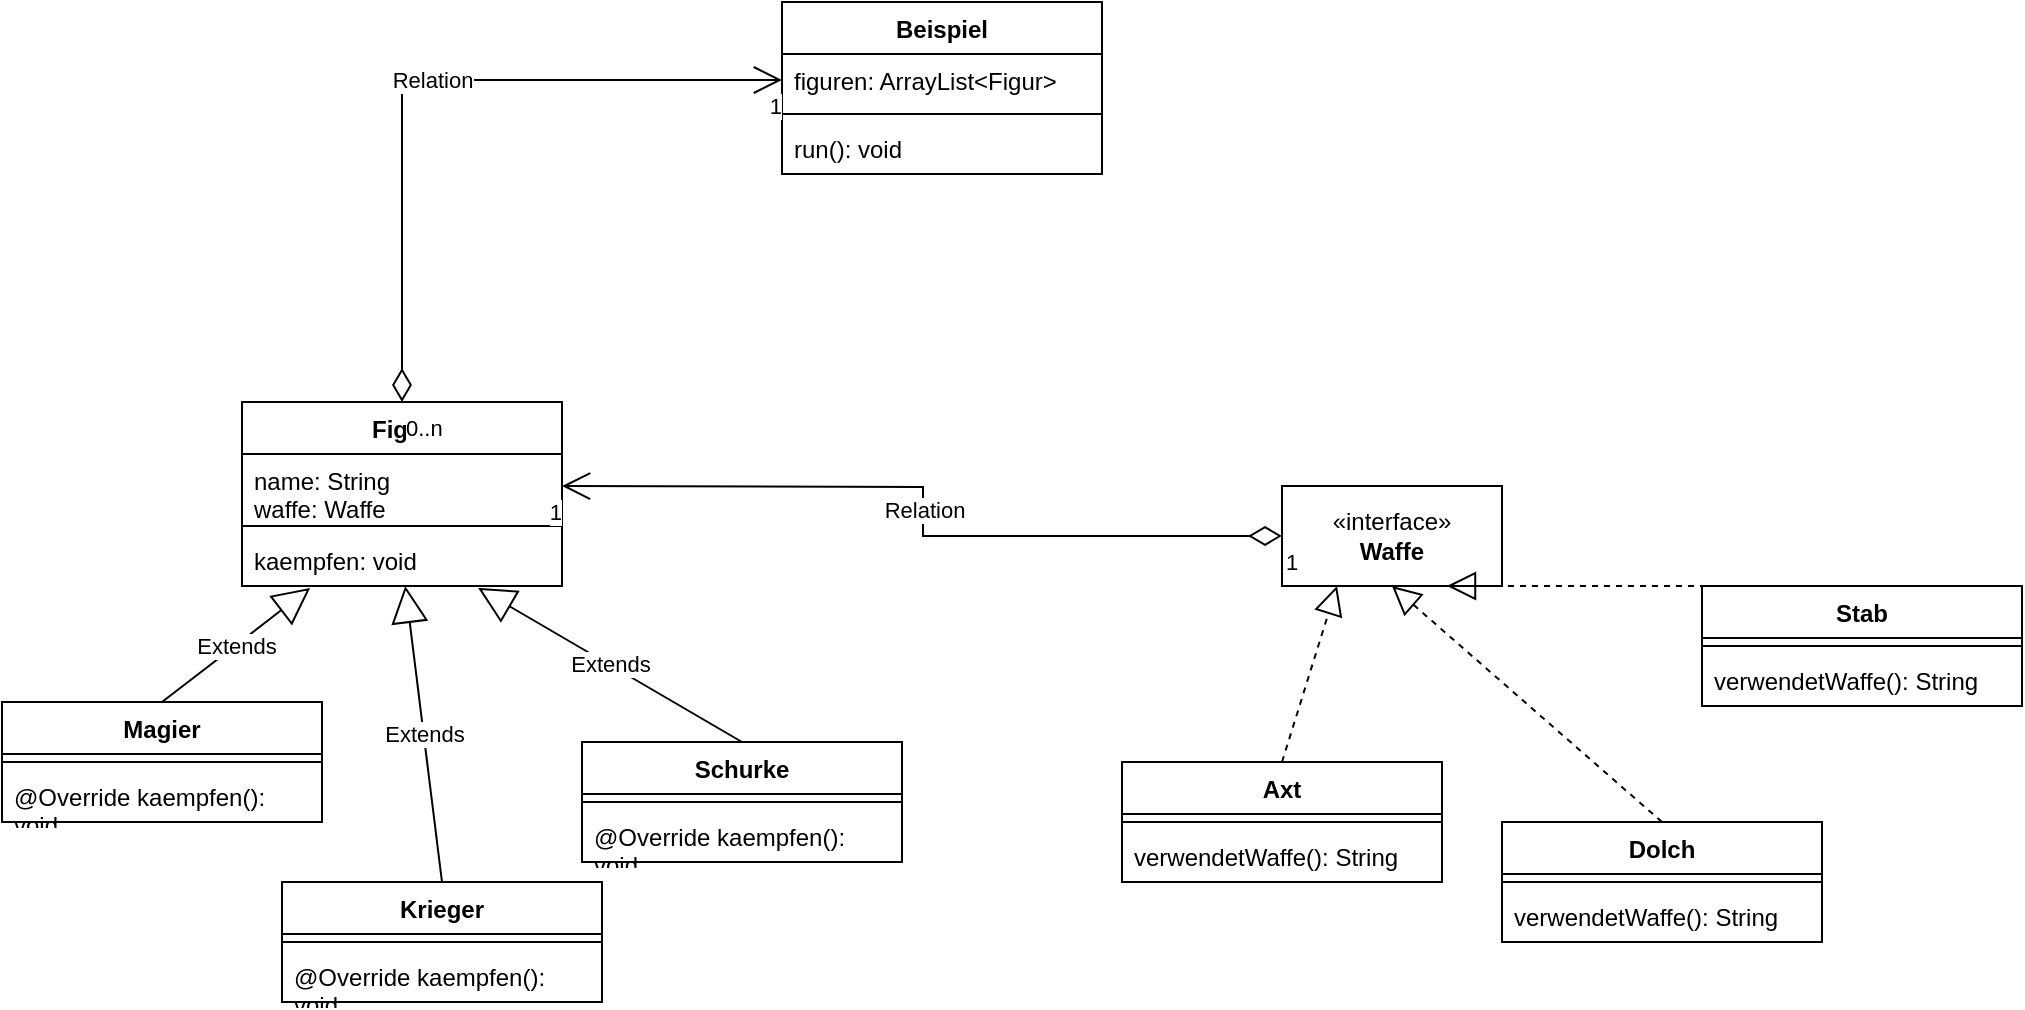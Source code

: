 <mxfile version="22.1.21" type="device">
  <diagram name="Page-1" id="iRbHeQdrgtmdRTEznwTg">
    <mxGraphModel dx="1164" dy="1811" grid="1" gridSize="10" guides="1" tooltips="1" connect="1" arrows="1" fold="1" page="1" pageScale="1" pageWidth="827" pageHeight="1169" math="0" shadow="0">
      <root>
        <mxCell id="0" />
        <mxCell id="1" parent="0" />
        <mxCell id="vWWR9WwGDPud4EyrSVza-2" value="Extends" style="endArrow=block;endSize=16;endFill=0;html=1;rounded=0;exitX=0.5;exitY=0;exitDx=0;exitDy=0;entryX=0.738;entryY=1.038;entryDx=0;entryDy=0;entryPerimeter=0;" edge="1" parent="1" source="vWWR9WwGDPud4EyrSVza-19" target="vWWR9WwGDPud4EyrSVza-11">
          <mxGeometry width="160" relative="1" as="geometry">
            <mxPoint x="385" y="280" as="sourcePoint" />
            <mxPoint x="262.5" y="190" as="targetPoint" />
          </mxGeometry>
        </mxCell>
        <mxCell id="vWWR9WwGDPud4EyrSVza-3" value="Extends" style="endArrow=block;endSize=16;endFill=0;html=1;rounded=0;exitX=0.5;exitY=0;exitDx=0;exitDy=0;entryX=0.213;entryY=1.038;entryDx=0;entryDy=0;entryPerimeter=0;" edge="1" parent="1" source="vWWR9WwGDPud4EyrSVza-12" target="vWWR9WwGDPud4EyrSVza-11">
          <mxGeometry width="160" relative="1" as="geometry">
            <mxPoint x="85" y="280" as="sourcePoint" />
            <mxPoint x="208" y="190" as="targetPoint" />
          </mxGeometry>
        </mxCell>
        <mxCell id="vWWR9WwGDPud4EyrSVza-4" value="Extends" style="endArrow=block;endSize=16;endFill=0;html=1;rounded=0;exitX=0.5;exitY=0;exitDx=0;exitDy=0;" edge="1" parent="1" source="vWWR9WwGDPud4EyrSVza-16" target="vWWR9WwGDPud4EyrSVza-11">
          <mxGeometry width="160" relative="1" as="geometry">
            <mxPoint x="235" y="280" as="sourcePoint" />
            <mxPoint x="235" y="190" as="targetPoint" />
          </mxGeometry>
        </mxCell>
        <mxCell id="vWWR9WwGDPud4EyrSVza-8" value="Figur" style="swimlane;fontStyle=1;align=center;verticalAlign=top;childLayout=stackLayout;horizontal=1;startSize=26;horizontalStack=0;resizeParent=1;resizeParentMax=0;resizeLast=0;collapsible=1;marginBottom=0;whiteSpace=wrap;html=1;" vertex="1" parent="1">
          <mxGeometry x="130" y="140" width="160" height="92" as="geometry" />
        </mxCell>
        <mxCell id="vWWR9WwGDPud4EyrSVza-9" value="&lt;div&gt;name: String&lt;/div&gt;&lt;div&gt;waffe: Waffe&lt;br&gt;&lt;/div&gt;" style="text;strokeColor=none;fillColor=none;align=left;verticalAlign=top;spacingLeft=4;spacingRight=4;overflow=hidden;rotatable=0;points=[[0,0.5],[1,0.5]];portConstraint=eastwest;whiteSpace=wrap;html=1;" vertex="1" parent="vWWR9WwGDPud4EyrSVza-8">
          <mxGeometry y="26" width="160" height="32" as="geometry" />
        </mxCell>
        <mxCell id="vWWR9WwGDPud4EyrSVza-10" value="" style="line;strokeWidth=1;fillColor=none;align=left;verticalAlign=middle;spacingTop=-1;spacingLeft=3;spacingRight=3;rotatable=0;labelPosition=right;points=[];portConstraint=eastwest;strokeColor=inherit;" vertex="1" parent="vWWR9WwGDPud4EyrSVza-8">
          <mxGeometry y="58" width="160" height="8" as="geometry" />
        </mxCell>
        <mxCell id="vWWR9WwGDPud4EyrSVza-11" value="kaempfen: void" style="text;strokeColor=none;fillColor=none;align=left;verticalAlign=top;spacingLeft=4;spacingRight=4;overflow=hidden;rotatable=0;points=[[0,0.5],[1,0.5]];portConstraint=eastwest;whiteSpace=wrap;html=1;" vertex="1" parent="vWWR9WwGDPud4EyrSVza-8">
          <mxGeometry y="66" width="160" height="26" as="geometry" />
        </mxCell>
        <mxCell id="vWWR9WwGDPud4EyrSVza-12" value="Magier" style="swimlane;fontStyle=1;align=center;verticalAlign=top;childLayout=stackLayout;horizontal=1;startSize=26;horizontalStack=0;resizeParent=1;resizeParentMax=0;resizeLast=0;collapsible=1;marginBottom=0;whiteSpace=wrap;html=1;" vertex="1" parent="1">
          <mxGeometry x="10" y="290" width="160" height="60" as="geometry" />
        </mxCell>
        <mxCell id="vWWR9WwGDPud4EyrSVza-14" value="" style="line;strokeWidth=1;fillColor=none;align=left;verticalAlign=middle;spacingTop=-1;spacingLeft=3;spacingRight=3;rotatable=0;labelPosition=right;points=[];portConstraint=eastwest;strokeColor=inherit;" vertex="1" parent="vWWR9WwGDPud4EyrSVza-12">
          <mxGeometry y="26" width="160" height="8" as="geometry" />
        </mxCell>
        <mxCell id="vWWR9WwGDPud4EyrSVza-15" value="@Override kaempfen(): void" style="text;strokeColor=none;fillColor=none;align=left;verticalAlign=top;spacingLeft=4;spacingRight=4;overflow=hidden;rotatable=0;points=[[0,0.5],[1,0.5]];portConstraint=eastwest;whiteSpace=wrap;html=1;" vertex="1" parent="vWWR9WwGDPud4EyrSVza-12">
          <mxGeometry y="34" width="160" height="26" as="geometry" />
        </mxCell>
        <mxCell id="vWWR9WwGDPud4EyrSVza-16" value="Krieger" style="swimlane;fontStyle=1;align=center;verticalAlign=top;childLayout=stackLayout;horizontal=1;startSize=26;horizontalStack=0;resizeParent=1;resizeParentMax=0;resizeLast=0;collapsible=1;marginBottom=0;whiteSpace=wrap;html=1;" vertex="1" parent="1">
          <mxGeometry x="150" y="380" width="160" height="60" as="geometry" />
        </mxCell>
        <mxCell id="vWWR9WwGDPud4EyrSVza-17" value="" style="line;strokeWidth=1;fillColor=none;align=left;verticalAlign=middle;spacingTop=-1;spacingLeft=3;spacingRight=3;rotatable=0;labelPosition=right;points=[];portConstraint=eastwest;strokeColor=inherit;" vertex="1" parent="vWWR9WwGDPud4EyrSVza-16">
          <mxGeometry y="26" width="160" height="8" as="geometry" />
        </mxCell>
        <mxCell id="vWWR9WwGDPud4EyrSVza-18" value="@Override kaempfen(): void" style="text;strokeColor=none;fillColor=none;align=left;verticalAlign=top;spacingLeft=4;spacingRight=4;overflow=hidden;rotatable=0;points=[[0,0.5],[1,0.5]];portConstraint=eastwest;whiteSpace=wrap;html=1;" vertex="1" parent="vWWR9WwGDPud4EyrSVza-16">
          <mxGeometry y="34" width="160" height="26" as="geometry" />
        </mxCell>
        <mxCell id="vWWR9WwGDPud4EyrSVza-19" value="Schurke" style="swimlane;fontStyle=1;align=center;verticalAlign=top;childLayout=stackLayout;horizontal=1;startSize=26;horizontalStack=0;resizeParent=1;resizeParentMax=0;resizeLast=0;collapsible=1;marginBottom=0;whiteSpace=wrap;html=1;" vertex="1" parent="1">
          <mxGeometry x="300" y="310" width="160" height="60" as="geometry" />
        </mxCell>
        <mxCell id="vWWR9WwGDPud4EyrSVza-20" value="" style="line;strokeWidth=1;fillColor=none;align=left;verticalAlign=middle;spacingTop=-1;spacingLeft=3;spacingRight=3;rotatable=0;labelPosition=right;points=[];portConstraint=eastwest;strokeColor=inherit;" vertex="1" parent="vWWR9WwGDPud4EyrSVza-19">
          <mxGeometry y="26" width="160" height="8" as="geometry" />
        </mxCell>
        <mxCell id="vWWR9WwGDPud4EyrSVza-21" value="@Override kaempfen(): void" style="text;strokeColor=none;fillColor=none;align=left;verticalAlign=top;spacingLeft=4;spacingRight=4;overflow=hidden;rotatable=0;points=[[0,0.5],[1,0.5]];portConstraint=eastwest;whiteSpace=wrap;html=1;" vertex="1" parent="vWWR9WwGDPud4EyrSVza-19">
          <mxGeometry y="34" width="160" height="26" as="geometry" />
        </mxCell>
        <mxCell id="vWWR9WwGDPud4EyrSVza-22" value="&lt;div&gt;«interface»&lt;b&gt;&lt;br&gt;&lt;/b&gt;&lt;/div&gt;&lt;div&gt;&lt;b&gt;Waffe&lt;/b&gt;&lt;/div&gt;" style="html=1;whiteSpace=wrap;" vertex="1" parent="1">
          <mxGeometry x="650" y="182" width="110" height="50" as="geometry" />
        </mxCell>
        <mxCell id="vWWR9WwGDPud4EyrSVza-23" value="Stab" style="swimlane;fontStyle=1;align=center;verticalAlign=top;childLayout=stackLayout;horizontal=1;startSize=26;horizontalStack=0;resizeParent=1;resizeParentMax=0;resizeLast=0;collapsible=1;marginBottom=0;whiteSpace=wrap;html=1;" vertex="1" parent="1">
          <mxGeometry x="860" y="232" width="160" height="60" as="geometry" />
        </mxCell>
        <mxCell id="vWWR9WwGDPud4EyrSVza-25" value="" style="line;strokeWidth=1;fillColor=none;align=left;verticalAlign=middle;spacingTop=-1;spacingLeft=3;spacingRight=3;rotatable=0;labelPosition=right;points=[];portConstraint=eastwest;strokeColor=inherit;" vertex="1" parent="vWWR9WwGDPud4EyrSVza-23">
          <mxGeometry y="26" width="160" height="8" as="geometry" />
        </mxCell>
        <mxCell id="vWWR9WwGDPud4EyrSVza-26" value="verwendetWaffe(): String" style="text;strokeColor=none;fillColor=none;align=left;verticalAlign=top;spacingLeft=4;spacingRight=4;overflow=hidden;rotatable=0;points=[[0,0.5],[1,0.5]];portConstraint=eastwest;whiteSpace=wrap;html=1;" vertex="1" parent="vWWR9WwGDPud4EyrSVza-23">
          <mxGeometry y="34" width="160" height="26" as="geometry" />
        </mxCell>
        <mxCell id="vWWR9WwGDPud4EyrSVza-28" value="Axt" style="swimlane;fontStyle=1;align=center;verticalAlign=top;childLayout=stackLayout;horizontal=1;startSize=26;horizontalStack=0;resizeParent=1;resizeParentMax=0;resizeLast=0;collapsible=1;marginBottom=0;whiteSpace=wrap;html=1;" vertex="1" parent="1">
          <mxGeometry x="570" y="320" width="160" height="60" as="geometry" />
        </mxCell>
        <mxCell id="vWWR9WwGDPud4EyrSVza-29" value="" style="line;strokeWidth=1;fillColor=none;align=left;verticalAlign=middle;spacingTop=-1;spacingLeft=3;spacingRight=3;rotatable=0;labelPosition=right;points=[];portConstraint=eastwest;strokeColor=inherit;" vertex="1" parent="vWWR9WwGDPud4EyrSVza-28">
          <mxGeometry y="26" width="160" height="8" as="geometry" />
        </mxCell>
        <mxCell id="vWWR9WwGDPud4EyrSVza-30" value="verwendetWaffe(): String" style="text;strokeColor=none;fillColor=none;align=left;verticalAlign=top;spacingLeft=4;spacingRight=4;overflow=hidden;rotatable=0;points=[[0,0.5],[1,0.5]];portConstraint=eastwest;whiteSpace=wrap;html=1;" vertex="1" parent="vWWR9WwGDPud4EyrSVza-28">
          <mxGeometry y="34" width="160" height="26" as="geometry" />
        </mxCell>
        <mxCell id="vWWR9WwGDPud4EyrSVza-31" value="Dolch" style="swimlane;fontStyle=1;align=center;verticalAlign=top;childLayout=stackLayout;horizontal=1;startSize=26;horizontalStack=0;resizeParent=1;resizeParentMax=0;resizeLast=0;collapsible=1;marginBottom=0;whiteSpace=wrap;html=1;" vertex="1" parent="1">
          <mxGeometry x="760" y="350" width="160" height="60" as="geometry" />
        </mxCell>
        <mxCell id="vWWR9WwGDPud4EyrSVza-32" value="" style="line;strokeWidth=1;fillColor=none;align=left;verticalAlign=middle;spacingTop=-1;spacingLeft=3;spacingRight=3;rotatable=0;labelPosition=right;points=[];portConstraint=eastwest;strokeColor=inherit;" vertex="1" parent="vWWR9WwGDPud4EyrSVza-31">
          <mxGeometry y="26" width="160" height="8" as="geometry" />
        </mxCell>
        <mxCell id="vWWR9WwGDPud4EyrSVza-33" value="verwendetWaffe(): String" style="text;strokeColor=none;fillColor=none;align=left;verticalAlign=top;spacingLeft=4;spacingRight=4;overflow=hidden;rotatable=0;points=[[0,0.5],[1,0.5]];portConstraint=eastwest;whiteSpace=wrap;html=1;" vertex="1" parent="vWWR9WwGDPud4EyrSVza-31">
          <mxGeometry y="34" width="160" height="26" as="geometry" />
        </mxCell>
        <mxCell id="vWWR9WwGDPud4EyrSVza-34" value="" style="endArrow=block;dashed=1;endFill=0;endSize=12;html=1;rounded=0;exitX=0.5;exitY=0;exitDx=0;exitDy=0;entryX=0.25;entryY=1;entryDx=0;entryDy=0;" edge="1" parent="1" source="vWWR9WwGDPud4EyrSVza-28" target="vWWR9WwGDPud4EyrSVza-22">
          <mxGeometry width="160" relative="1" as="geometry">
            <mxPoint x="520" y="230" as="sourcePoint" />
            <mxPoint x="680" y="230" as="targetPoint" />
          </mxGeometry>
        </mxCell>
        <mxCell id="vWWR9WwGDPud4EyrSVza-35" value="" style="endArrow=block;dashed=1;endFill=0;endSize=12;html=1;rounded=0;exitX=0.5;exitY=0;exitDx=0;exitDy=0;entryX=0.5;entryY=1;entryDx=0;entryDy=0;" edge="1" parent="1" source="vWWR9WwGDPud4EyrSVza-31" target="vWWR9WwGDPud4EyrSVza-22">
          <mxGeometry width="160" relative="1" as="geometry">
            <mxPoint x="670" y="290" as="sourcePoint" />
            <mxPoint x="748" y="180" as="targetPoint" />
          </mxGeometry>
        </mxCell>
        <mxCell id="vWWR9WwGDPud4EyrSVza-36" value="" style="endArrow=block;dashed=1;endFill=0;endSize=12;html=1;rounded=0;exitX=0.5;exitY=0;exitDx=0;exitDy=0;entryX=0.75;entryY=1;entryDx=0;entryDy=0;" edge="1" parent="1" source="vWWR9WwGDPud4EyrSVza-23" target="vWWR9WwGDPud4EyrSVza-22">
          <mxGeometry width="160" relative="1" as="geometry">
            <mxPoint x="850" y="360" as="sourcePoint" />
            <mxPoint x="775" y="180" as="targetPoint" />
          </mxGeometry>
        </mxCell>
        <mxCell id="vWWR9WwGDPud4EyrSVza-37" value="Relation" style="endArrow=open;html=1;endSize=12;startArrow=diamondThin;startSize=14;startFill=0;edgeStyle=orthogonalEdgeStyle;rounded=0;exitX=0;exitY=0.5;exitDx=0;exitDy=0;" edge="1" parent="1" source="vWWR9WwGDPud4EyrSVza-22">
          <mxGeometry relative="1" as="geometry">
            <mxPoint x="520" y="120" as="sourcePoint" />
            <mxPoint x="290" y="182" as="targetPoint" />
          </mxGeometry>
        </mxCell>
        <mxCell id="vWWR9WwGDPud4EyrSVza-38" value="1" style="edgeLabel;resizable=0;html=1;align=left;verticalAlign=top;" connectable="0" vertex="1" parent="vWWR9WwGDPud4EyrSVza-37">
          <mxGeometry x="-1" relative="1" as="geometry" />
        </mxCell>
        <mxCell id="vWWR9WwGDPud4EyrSVza-39" value="1" style="edgeLabel;resizable=0;html=1;align=right;verticalAlign=top;" connectable="0" vertex="1" parent="vWWR9WwGDPud4EyrSVza-37">
          <mxGeometry x="1" relative="1" as="geometry" />
        </mxCell>
        <mxCell id="vWWR9WwGDPud4EyrSVza-40" value="&lt;div&gt;Beispiel&lt;/div&gt;&lt;div&gt;&lt;br&gt;&lt;/div&gt;" style="swimlane;fontStyle=1;align=center;verticalAlign=top;childLayout=stackLayout;horizontal=1;startSize=26;horizontalStack=0;resizeParent=1;resizeParentMax=0;resizeLast=0;collapsible=1;marginBottom=0;whiteSpace=wrap;html=1;" vertex="1" parent="1">
          <mxGeometry x="400" y="-60" width="160" height="86" as="geometry" />
        </mxCell>
        <mxCell id="vWWR9WwGDPud4EyrSVza-41" value="figuren: ArrayList&amp;lt;Figur&amp;gt;" style="text;strokeColor=none;fillColor=none;align=left;verticalAlign=top;spacingLeft=4;spacingRight=4;overflow=hidden;rotatable=0;points=[[0,0.5],[1,0.5]];portConstraint=eastwest;whiteSpace=wrap;html=1;" vertex="1" parent="vWWR9WwGDPud4EyrSVza-40">
          <mxGeometry y="26" width="160" height="26" as="geometry" />
        </mxCell>
        <mxCell id="vWWR9WwGDPud4EyrSVza-42" value="" style="line;strokeWidth=1;fillColor=none;align=left;verticalAlign=middle;spacingTop=-1;spacingLeft=3;spacingRight=3;rotatable=0;labelPosition=right;points=[];portConstraint=eastwest;strokeColor=inherit;" vertex="1" parent="vWWR9WwGDPud4EyrSVza-40">
          <mxGeometry y="52" width="160" height="8" as="geometry" />
        </mxCell>
        <mxCell id="vWWR9WwGDPud4EyrSVza-43" value="run(): void" style="text;strokeColor=none;fillColor=none;align=left;verticalAlign=top;spacingLeft=4;spacingRight=4;overflow=hidden;rotatable=0;points=[[0,0.5],[1,0.5]];portConstraint=eastwest;whiteSpace=wrap;html=1;" vertex="1" parent="vWWR9WwGDPud4EyrSVza-40">
          <mxGeometry y="60" width="160" height="26" as="geometry" />
        </mxCell>
        <mxCell id="vWWR9WwGDPud4EyrSVza-44" value="Relation" style="endArrow=open;html=1;endSize=12;startArrow=diamondThin;startSize=14;startFill=0;edgeStyle=orthogonalEdgeStyle;rounded=0;exitX=0.5;exitY=0;exitDx=0;exitDy=0;entryX=0;entryY=0.5;entryDx=0;entryDy=0;" edge="1" parent="1" source="vWWR9WwGDPud4EyrSVza-8" target="vWWR9WwGDPud4EyrSVza-41">
          <mxGeometry relative="1" as="geometry">
            <mxPoint x="430" y="80" as="sourcePoint" />
            <mxPoint x="590" y="80" as="targetPoint" />
          </mxGeometry>
        </mxCell>
        <mxCell id="vWWR9WwGDPud4EyrSVza-45" value="0..n" style="edgeLabel;resizable=0;html=1;align=left;verticalAlign=top;" connectable="0" vertex="1" parent="vWWR9WwGDPud4EyrSVza-44">
          <mxGeometry x="-1" relative="1" as="geometry" />
        </mxCell>
        <mxCell id="vWWR9WwGDPud4EyrSVza-46" value="1" style="edgeLabel;resizable=0;html=1;align=right;verticalAlign=top;" connectable="0" vertex="1" parent="vWWR9WwGDPud4EyrSVza-44">
          <mxGeometry x="1" relative="1" as="geometry" />
        </mxCell>
      </root>
    </mxGraphModel>
  </diagram>
</mxfile>
